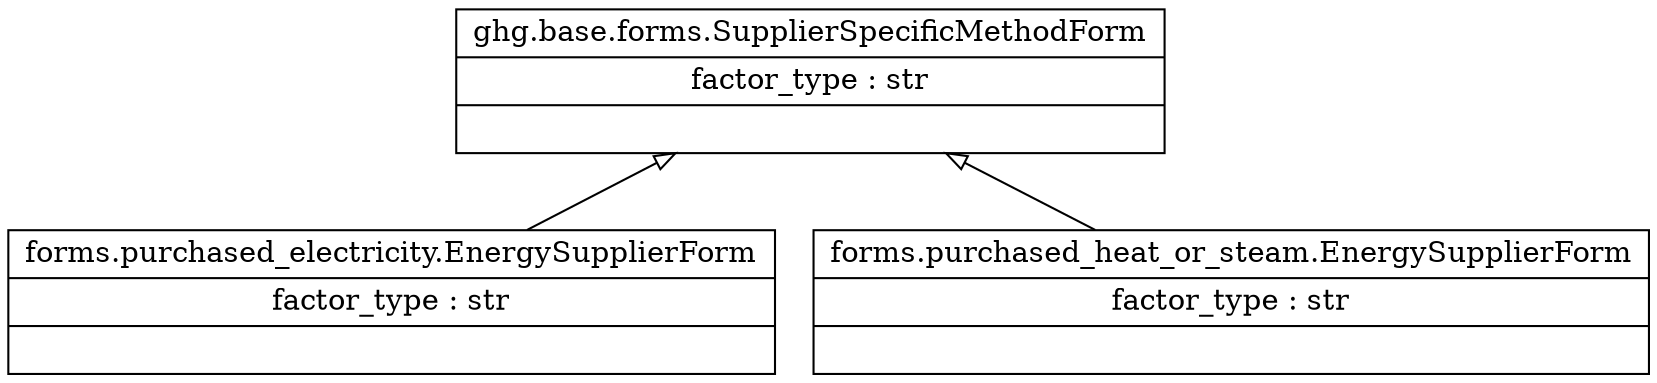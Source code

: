 digraph "classes" {
rankdir=BT
charset="utf-8"
"ghg.base.forms.SupplierSpecificMethodForm" [color="black", fontcolor="black", label=<{ghg.base.forms.SupplierSpecificMethodForm|factor_type : str<br ALIGN="LEFT"/>|}>, shape="record", style="solid"];
"forms.purchased_electricity.EnergySupplierForm" [color="black", fontcolor="black", label=<{forms.purchased_electricity.EnergySupplierForm|factor_type : str<br ALIGN="LEFT"/>|}>, shape="record", style="solid"];
"forms.purchased_heat_or_steam.EnergySupplierForm" [color="black", fontcolor="black", label=<{forms.purchased_heat_or_steam.EnergySupplierForm|factor_type : str<br ALIGN="LEFT"/>|}>, shape="record", style="solid"];
"forms.purchased_electricity.EnergySupplierForm" -> "ghg.base.forms.SupplierSpecificMethodForm" [arrowhead="empty", arrowtail="none"];
"forms.purchased_heat_or_steam.EnergySupplierForm" -> "ghg.base.forms.SupplierSpecificMethodForm" [arrowhead="empty", arrowtail="none"];
}
